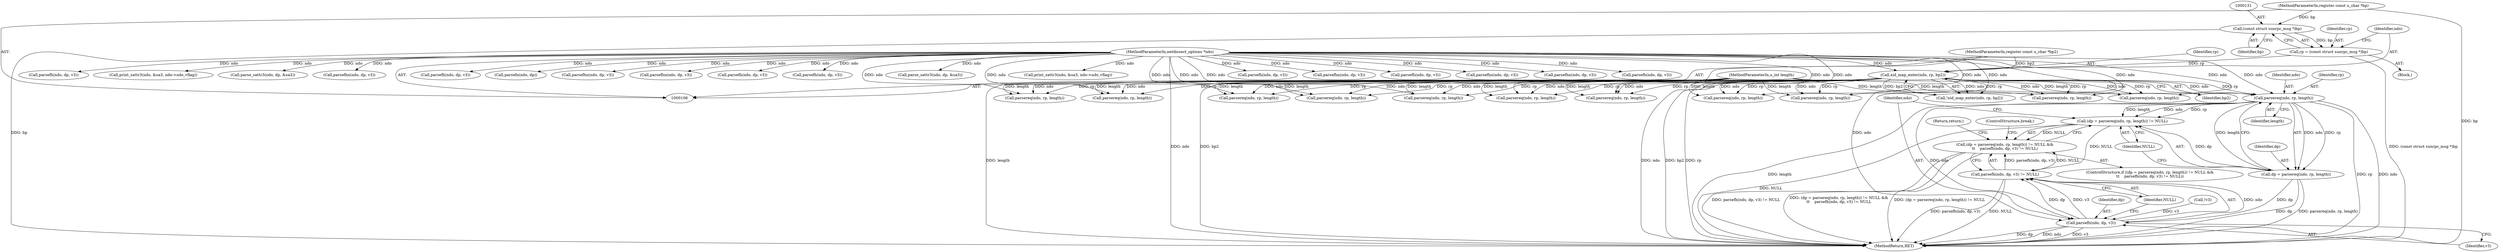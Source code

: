 digraph "0_tcpdump_19d25dd8781620cd41bf178a5e2e27fc1cf242d0_0@pointer" {
"1000195" [label="(Call,parsereq(ndo, rp, length))"];
"1000135" [label="(Call,xid_map_enter(ndo, rp, bp2))"];
"1000107" [label="(MethodParameterIn,netdissect_options *ndo)"];
"1000128" [label="(Call,rp = (const struct sunrpc_msg *)bp)"];
"1000130" [label="(Call,(const struct sunrpc_msg *)bp)"];
"1000108" [label="(MethodParameterIn,register const u_char *bp)"];
"1000110" [label="(MethodParameterIn,register const u_char *bp2)"];
"1000109" [label="(MethodParameterIn,u_int length)"];
"1000192" [label="(Call,(dp = parsereq(ndo, rp, length)) != NULL)"];
"1000191" [label="(Call,(dp = parsereq(ndo, rp, length)) != NULL &&\n\t\t    parsefh(ndo, dp, v3) != NULL)"];
"1000200" [label="(Call,parsefh(ndo, dp, v3) != NULL)"];
"1000193" [label="(Call,dp = parsereq(ndo, rp, length))"];
"1000201" [label="(Call,parsefh(ndo, dp, v3))"];
"1000813" [label="(Call,parsefh(ndo, dp, v3))"];
"1000201" [label="(Call,parsefh(ndo, dp, v3))"];
"1000521" [label="(Call,parsefhn(ndo, dp, v3))"];
"1000134" [label="(Call,!xid_map_enter(ndo, rp, bp2))"];
"1000137" [label="(Identifier,rp)"];
"1000866" [label="(Call,parsefh(ndo, dp, v3))"];
"1000705" [label="(Call,parsereq(ndo, rp, length))"];
"1000136" [label="(Identifier,ndo)"];
"1000692" [label="(Call,parsefhn(ndo, dp, v3))"];
"1000224" [label="(Call,parsefhn(ndo, dp, v3))"];
"1000385" [label="(Call,parsefh(ndo, dp, v3))"];
"1000107" [label="(MethodParameterIn,netdissect_options *ndo)"];
"1000193" [label="(Call,dp = parsereq(ndo, rp, length))"];
"1000513" [label="(Call,parsereq(ndo, rp, length))"];
"1000738" [label="(Call,parsereq(ndo, rp, length))"];
"1000672" [label="(Call,parsereq(ndo, rp, length))"];
"1000245" [label="(Call,parsefh(ndo, dp, v3))"];
"1000657" [label="(Call,print_sattr3(ndo, &sa3, ndo->ndo_vflag))"];
"1000537" [label="(Call,parse_sattr3(ndo, dp, &sa3))"];
"1000206" [label="(Return,return;)"];
"1000204" [label="(Identifier,v3)"];
"1000132" [label="(Identifier,bp)"];
"1000199" [label="(Identifier,NULL)"];
"1000680" [label="(Call,parsefhn(ndo, dp, v3))"];
"1000196" [label="(Identifier,ndo)"];
"1000111" [label="(Block,)"];
"1000191" [label="(Call,(dp = parsereq(ndo, rp, length)) != NULL &&\n\t\t    parsefh(ndo, dp, v3) != NULL)"];
"1000572" [label="(Call,parsereq(ndo, rp, length))"];
"1000713" [label="(Call,parsefh(ndo, dp, v3))"];
"1000198" [label="(Identifier,length)"];
"1000195" [label="(Call,parsereq(ndo, rp, length))"];
"1000200" [label="(Call,parsefh(ndo, dp, v3) != NULL)"];
"1000207" [label="(ControlStructure,break;)"];
"1000546" [label="(Call,parsefn(ndo, dp))"];
"1000110" [label="(MethodParameterIn,register const u_char *bp2)"];
"1000237" [label="(Call,parsereq(ndo, rp, length))"];
"1000580" [label="(Call,parsefhn(ndo, dp, v3))"];
"1000725" [label="(Call,parsefhn(ndo, dp, v3))"];
"1000858" [label="(Call,parsereq(ndo, rp, length))"];
"1000203" [label="(Identifier,dp)"];
"1000194" [label="(Identifier,dp)"];
"1000377" [label="(Call,parsereq(ndo, rp, length))"];
"1000192" [label="(Call,(dp = parsereq(ndo, rp, length)) != NULL)"];
"1000205" [label="(Identifier,NULL)"];
"1000436" [label="(Call,parsefh(ndo, dp, v3))"];
"1000746" [label="(Call,parsefh(ndo, dp, v3))"];
"1000108" [label="(MethodParameterIn,register const u_char *bp)"];
"1000197" [label="(Identifier,rp)"];
"1000890" [label="(MethodReturn,RET)"];
"1000135" [label="(Call,xid_map_enter(ndo, rp, bp2))"];
"1000202" [label="(Identifier,ndo)"];
"1000601" [label="(Call,parse_sattr3(ndo, dp, &sa3))"];
"1000218" [label="(Call,parsereq(ndo, rp, length))"];
"1000557" [label="(Call,print_sattr3(ndo, &sa3, ndo->ndo_vflag))"];
"1000129" [label="(Identifier,rp)"];
"1000190" [label="(ControlStructure,if ((dp = parsereq(ndo, rp, length)) != NULL &&\n\t\t    parsefh(ndo, dp, v3) != NULL))"];
"1000162" [label="(Call,!v3)"];
"1000138" [label="(Identifier,bp2)"];
"1000109" [label="(MethodParameterIn,u_int length)"];
"1000805" [label="(Call,parsereq(ndo, rp, length))"];
"1000428" [label="(Call,parsereq(ndo, rp, length))"];
"1000130" [label="(Call,(const struct sunrpc_msg *)bp)"];
"1000128" [label="(Call,rp = (const struct sunrpc_msg *)bp)"];
"1000195" -> "1000193"  [label="AST: "];
"1000195" -> "1000198"  [label="CFG: "];
"1000196" -> "1000195"  [label="AST: "];
"1000197" -> "1000195"  [label="AST: "];
"1000198" -> "1000195"  [label="AST: "];
"1000193" -> "1000195"  [label="CFG: "];
"1000195" -> "1000890"  [label="DDG: rp"];
"1000195" -> "1000890"  [label="DDG: ndo"];
"1000195" -> "1000890"  [label="DDG: length"];
"1000195" -> "1000192"  [label="DDG: ndo"];
"1000195" -> "1000192"  [label="DDG: rp"];
"1000195" -> "1000192"  [label="DDG: length"];
"1000195" -> "1000193"  [label="DDG: ndo"];
"1000195" -> "1000193"  [label="DDG: rp"];
"1000195" -> "1000193"  [label="DDG: length"];
"1000135" -> "1000195"  [label="DDG: ndo"];
"1000135" -> "1000195"  [label="DDG: rp"];
"1000107" -> "1000195"  [label="DDG: ndo"];
"1000109" -> "1000195"  [label="DDG: length"];
"1000195" -> "1000201"  [label="DDG: ndo"];
"1000135" -> "1000134"  [label="AST: "];
"1000135" -> "1000138"  [label="CFG: "];
"1000136" -> "1000135"  [label="AST: "];
"1000137" -> "1000135"  [label="AST: "];
"1000138" -> "1000135"  [label="AST: "];
"1000134" -> "1000135"  [label="CFG: "];
"1000135" -> "1000890"  [label="DDG: ndo"];
"1000135" -> "1000890"  [label="DDG: bp2"];
"1000135" -> "1000890"  [label="DDG: rp"];
"1000135" -> "1000134"  [label="DDG: ndo"];
"1000135" -> "1000134"  [label="DDG: rp"];
"1000135" -> "1000134"  [label="DDG: bp2"];
"1000107" -> "1000135"  [label="DDG: ndo"];
"1000128" -> "1000135"  [label="DDG: rp"];
"1000110" -> "1000135"  [label="DDG: bp2"];
"1000135" -> "1000218"  [label="DDG: ndo"];
"1000135" -> "1000218"  [label="DDG: rp"];
"1000135" -> "1000237"  [label="DDG: ndo"];
"1000135" -> "1000237"  [label="DDG: rp"];
"1000135" -> "1000377"  [label="DDG: ndo"];
"1000135" -> "1000377"  [label="DDG: rp"];
"1000135" -> "1000428"  [label="DDG: ndo"];
"1000135" -> "1000428"  [label="DDG: rp"];
"1000135" -> "1000513"  [label="DDG: ndo"];
"1000135" -> "1000513"  [label="DDG: rp"];
"1000135" -> "1000572"  [label="DDG: ndo"];
"1000135" -> "1000572"  [label="DDG: rp"];
"1000135" -> "1000672"  [label="DDG: ndo"];
"1000135" -> "1000672"  [label="DDG: rp"];
"1000135" -> "1000705"  [label="DDG: ndo"];
"1000135" -> "1000705"  [label="DDG: rp"];
"1000135" -> "1000738"  [label="DDG: ndo"];
"1000135" -> "1000738"  [label="DDG: rp"];
"1000135" -> "1000805"  [label="DDG: ndo"];
"1000135" -> "1000805"  [label="DDG: rp"];
"1000135" -> "1000858"  [label="DDG: ndo"];
"1000135" -> "1000858"  [label="DDG: rp"];
"1000107" -> "1000106"  [label="AST: "];
"1000107" -> "1000890"  [label="DDG: ndo"];
"1000107" -> "1000201"  [label="DDG: ndo"];
"1000107" -> "1000218"  [label="DDG: ndo"];
"1000107" -> "1000224"  [label="DDG: ndo"];
"1000107" -> "1000237"  [label="DDG: ndo"];
"1000107" -> "1000245"  [label="DDG: ndo"];
"1000107" -> "1000377"  [label="DDG: ndo"];
"1000107" -> "1000385"  [label="DDG: ndo"];
"1000107" -> "1000428"  [label="DDG: ndo"];
"1000107" -> "1000436"  [label="DDG: ndo"];
"1000107" -> "1000513"  [label="DDG: ndo"];
"1000107" -> "1000521"  [label="DDG: ndo"];
"1000107" -> "1000537"  [label="DDG: ndo"];
"1000107" -> "1000546"  [label="DDG: ndo"];
"1000107" -> "1000557"  [label="DDG: ndo"];
"1000107" -> "1000572"  [label="DDG: ndo"];
"1000107" -> "1000580"  [label="DDG: ndo"];
"1000107" -> "1000601"  [label="DDG: ndo"];
"1000107" -> "1000657"  [label="DDG: ndo"];
"1000107" -> "1000672"  [label="DDG: ndo"];
"1000107" -> "1000680"  [label="DDG: ndo"];
"1000107" -> "1000692"  [label="DDG: ndo"];
"1000107" -> "1000705"  [label="DDG: ndo"];
"1000107" -> "1000713"  [label="DDG: ndo"];
"1000107" -> "1000725"  [label="DDG: ndo"];
"1000107" -> "1000738"  [label="DDG: ndo"];
"1000107" -> "1000746"  [label="DDG: ndo"];
"1000107" -> "1000805"  [label="DDG: ndo"];
"1000107" -> "1000813"  [label="DDG: ndo"];
"1000107" -> "1000858"  [label="DDG: ndo"];
"1000107" -> "1000866"  [label="DDG: ndo"];
"1000128" -> "1000111"  [label="AST: "];
"1000128" -> "1000130"  [label="CFG: "];
"1000129" -> "1000128"  [label="AST: "];
"1000130" -> "1000128"  [label="AST: "];
"1000136" -> "1000128"  [label="CFG: "];
"1000128" -> "1000890"  [label="DDG: (const struct sunrpc_msg *)bp"];
"1000130" -> "1000128"  [label="DDG: bp"];
"1000130" -> "1000132"  [label="CFG: "];
"1000131" -> "1000130"  [label="AST: "];
"1000132" -> "1000130"  [label="AST: "];
"1000130" -> "1000890"  [label="DDG: bp"];
"1000108" -> "1000130"  [label="DDG: bp"];
"1000108" -> "1000106"  [label="AST: "];
"1000108" -> "1000890"  [label="DDG: bp"];
"1000110" -> "1000106"  [label="AST: "];
"1000110" -> "1000890"  [label="DDG: bp2"];
"1000109" -> "1000106"  [label="AST: "];
"1000109" -> "1000890"  [label="DDG: length"];
"1000109" -> "1000218"  [label="DDG: length"];
"1000109" -> "1000237"  [label="DDG: length"];
"1000109" -> "1000377"  [label="DDG: length"];
"1000109" -> "1000428"  [label="DDG: length"];
"1000109" -> "1000513"  [label="DDG: length"];
"1000109" -> "1000572"  [label="DDG: length"];
"1000109" -> "1000672"  [label="DDG: length"];
"1000109" -> "1000705"  [label="DDG: length"];
"1000109" -> "1000738"  [label="DDG: length"];
"1000109" -> "1000805"  [label="DDG: length"];
"1000109" -> "1000858"  [label="DDG: length"];
"1000192" -> "1000191"  [label="AST: "];
"1000192" -> "1000199"  [label="CFG: "];
"1000193" -> "1000192"  [label="AST: "];
"1000199" -> "1000192"  [label="AST: "];
"1000202" -> "1000192"  [label="CFG: "];
"1000191" -> "1000192"  [label="CFG: "];
"1000192" -> "1000890"  [label="DDG: NULL"];
"1000192" -> "1000191"  [label="DDG: NULL"];
"1000193" -> "1000192"  [label="DDG: dp"];
"1000192" -> "1000200"  [label="DDG: NULL"];
"1000191" -> "1000190"  [label="AST: "];
"1000191" -> "1000200"  [label="CFG: "];
"1000200" -> "1000191"  [label="AST: "];
"1000206" -> "1000191"  [label="CFG: "];
"1000207" -> "1000191"  [label="CFG: "];
"1000191" -> "1000890"  [label="DDG: parsefh(ndo, dp, v3) != NULL"];
"1000191" -> "1000890"  [label="DDG: (dp = parsereq(ndo, rp, length)) != NULL &&\n\t\t    parsefh(ndo, dp, v3) != NULL"];
"1000191" -> "1000890"  [label="DDG: (dp = parsereq(ndo, rp, length)) != NULL"];
"1000200" -> "1000191"  [label="DDG: parsefh(ndo, dp, v3)"];
"1000200" -> "1000191"  [label="DDG: NULL"];
"1000200" -> "1000205"  [label="CFG: "];
"1000201" -> "1000200"  [label="AST: "];
"1000205" -> "1000200"  [label="AST: "];
"1000200" -> "1000890"  [label="DDG: parsefh(ndo, dp, v3)"];
"1000200" -> "1000890"  [label="DDG: NULL"];
"1000201" -> "1000200"  [label="DDG: ndo"];
"1000201" -> "1000200"  [label="DDG: dp"];
"1000201" -> "1000200"  [label="DDG: v3"];
"1000194" -> "1000193"  [label="AST: "];
"1000199" -> "1000193"  [label="CFG: "];
"1000193" -> "1000890"  [label="DDG: dp"];
"1000193" -> "1000890"  [label="DDG: parsereq(ndo, rp, length)"];
"1000193" -> "1000201"  [label="DDG: dp"];
"1000201" -> "1000204"  [label="CFG: "];
"1000202" -> "1000201"  [label="AST: "];
"1000203" -> "1000201"  [label="AST: "];
"1000204" -> "1000201"  [label="AST: "];
"1000205" -> "1000201"  [label="CFG: "];
"1000201" -> "1000890"  [label="DDG: dp"];
"1000201" -> "1000890"  [label="DDG: ndo"];
"1000201" -> "1000890"  [label="DDG: v3"];
"1000162" -> "1000201"  [label="DDG: v3"];
}
